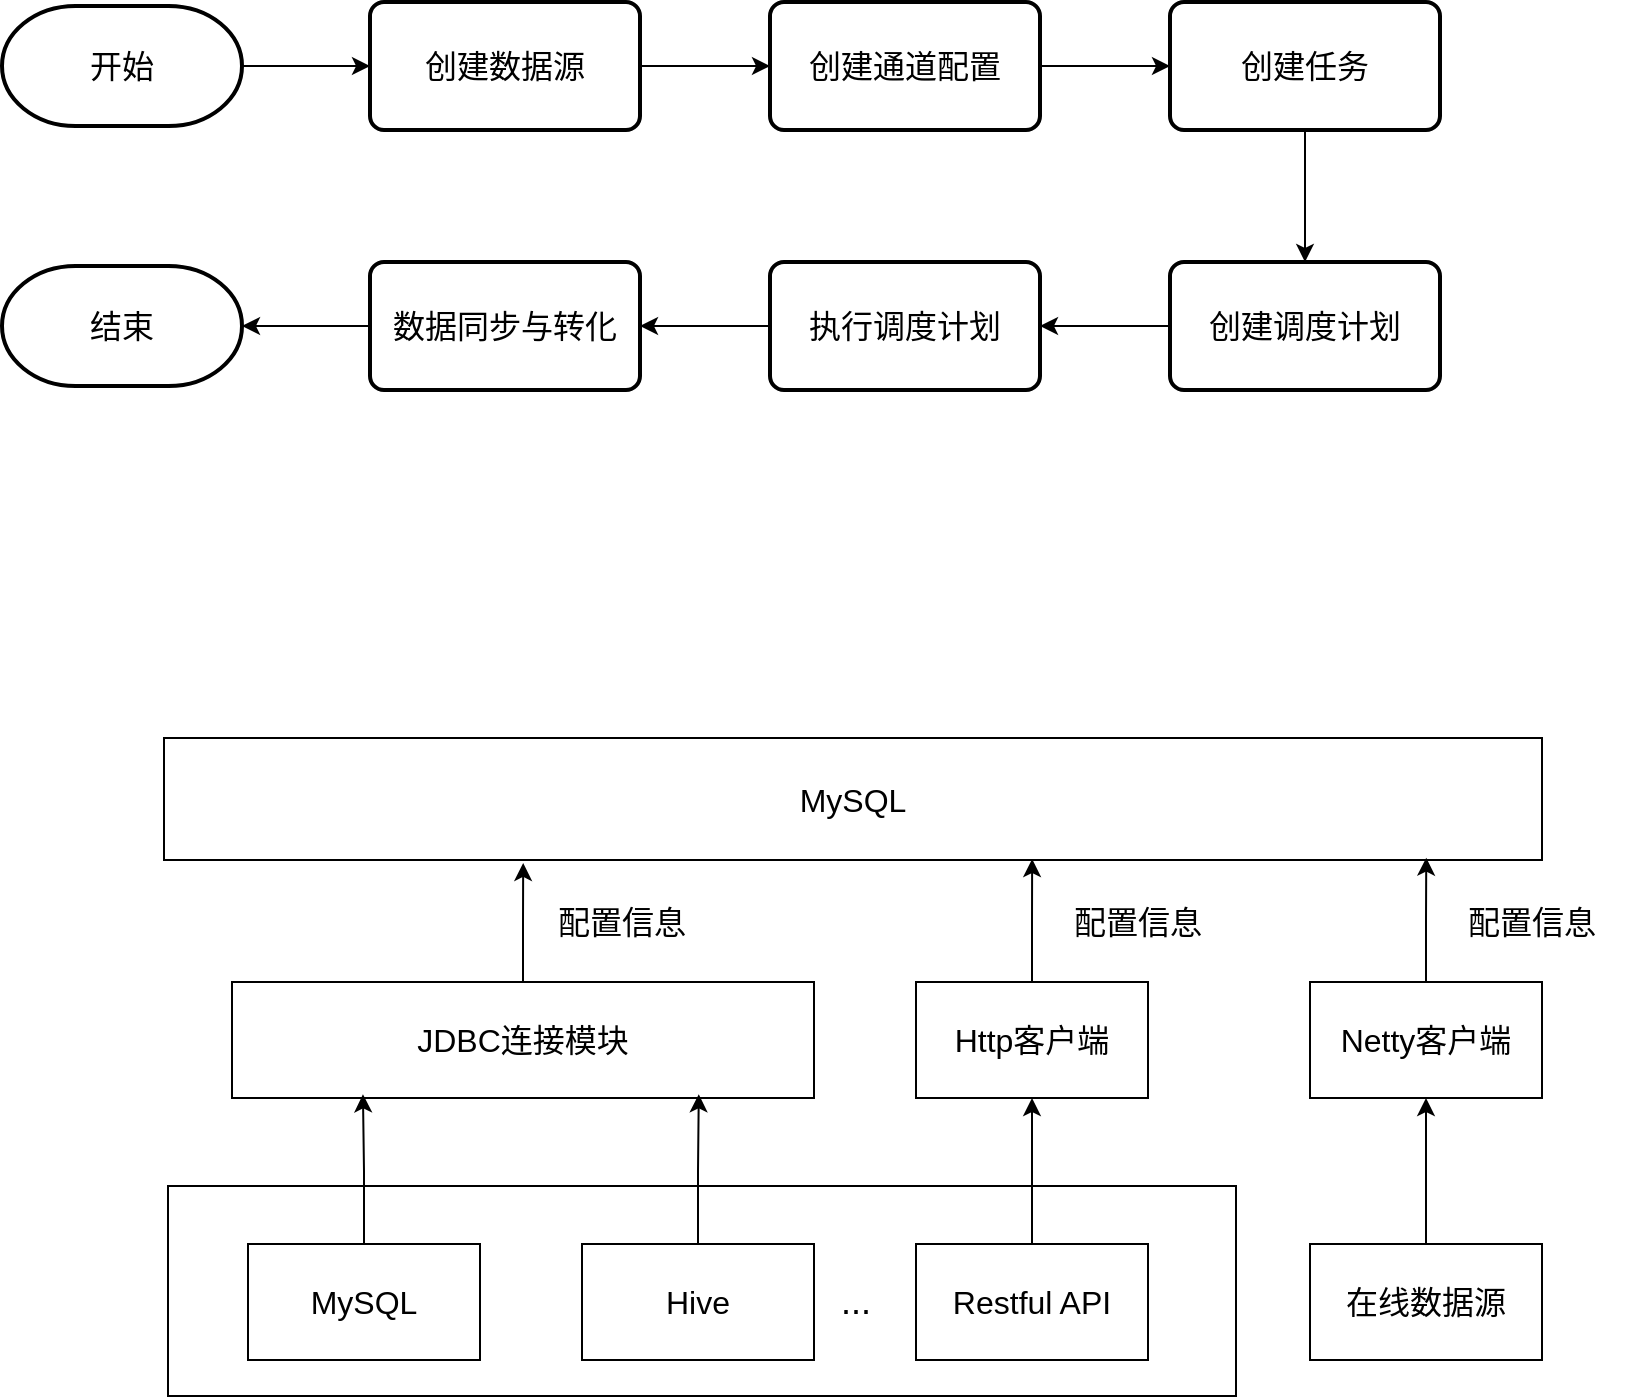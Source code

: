<mxfile version="23.1.7" type="github">
  <diagram name="第 1 页" id="nLZ4VMVFWtMFxBLOA02N">
    <mxGraphModel dx="1048" dy="639" grid="0" gridSize="10" guides="1" tooltips="1" connect="1" arrows="1" fold="1" page="1" pageScale="1" pageWidth="4681" pageHeight="3300" math="0" shadow="0">
      <root>
        <mxCell id="0" />
        <mxCell id="1" parent="0" />
        <mxCell id="zSw2SwVHiKAort44ZvVs-26" value="" style="rounded=0;whiteSpace=wrap;html=1;" vertex="1" parent="1">
          <mxGeometry x="145" y="936" width="534" height="105" as="geometry" />
        </mxCell>
        <mxCell id="zSw2SwVHiKAort44ZvVs-8" style="edgeStyle=orthogonalEdgeStyle;rounded=0;orthogonalLoop=1;jettySize=auto;html=1;exitX=1;exitY=0.5;exitDx=0;exitDy=0;exitPerimeter=0;entryX=0;entryY=0.5;entryDx=0;entryDy=0;" edge="1" parent="1" source="zSw2SwVHiKAort44ZvVs-2" target="zSw2SwVHiKAort44ZvVs-3">
          <mxGeometry relative="1" as="geometry" />
        </mxCell>
        <mxCell id="zSw2SwVHiKAort44ZvVs-2" value="&lt;font style=&quot;font-size: 16px;&quot;&gt;开始&lt;/font&gt;" style="strokeWidth=2;html=1;shape=mxgraph.flowchart.terminator;whiteSpace=wrap;" vertex="1" parent="1">
          <mxGeometry x="62" y="346" width="120" height="60" as="geometry" />
        </mxCell>
        <mxCell id="zSw2SwVHiKAort44ZvVs-9" style="edgeStyle=orthogonalEdgeStyle;rounded=0;orthogonalLoop=1;jettySize=auto;html=1;exitX=1;exitY=0.5;exitDx=0;exitDy=0;entryX=0;entryY=0.5;entryDx=0;entryDy=0;" edge="1" parent="1" source="zSw2SwVHiKAort44ZvVs-3" target="zSw2SwVHiKAort44ZvVs-4">
          <mxGeometry relative="1" as="geometry" />
        </mxCell>
        <mxCell id="zSw2SwVHiKAort44ZvVs-3" value="&lt;span style=&quot;font-size: 16px;&quot;&gt;创建数据源&lt;/span&gt;" style="rounded=1;whiteSpace=wrap;html=1;absoluteArcSize=1;arcSize=14;strokeWidth=2;" vertex="1" parent="1">
          <mxGeometry x="246" y="344" width="135" height="64" as="geometry" />
        </mxCell>
        <mxCell id="zSw2SwVHiKAort44ZvVs-10" style="edgeStyle=orthogonalEdgeStyle;rounded=0;orthogonalLoop=1;jettySize=auto;html=1;exitX=1;exitY=0.5;exitDx=0;exitDy=0;" edge="1" parent="1" source="zSw2SwVHiKAort44ZvVs-4" target="zSw2SwVHiKAort44ZvVs-6">
          <mxGeometry relative="1" as="geometry" />
        </mxCell>
        <mxCell id="zSw2SwVHiKAort44ZvVs-4" value="&lt;span style=&quot;font-size: 16px;&quot;&gt;创建通道配置&lt;/span&gt;" style="rounded=1;whiteSpace=wrap;html=1;absoluteArcSize=1;arcSize=14;strokeWidth=2;" vertex="1" parent="1">
          <mxGeometry x="446" y="344" width="135" height="64" as="geometry" />
        </mxCell>
        <mxCell id="zSw2SwVHiKAort44ZvVs-16" style="edgeStyle=orthogonalEdgeStyle;rounded=0;orthogonalLoop=1;jettySize=auto;html=1;exitX=0.5;exitY=1;exitDx=0;exitDy=0;entryX=0.5;entryY=0;entryDx=0;entryDy=0;" edge="1" parent="1" source="zSw2SwVHiKAort44ZvVs-6" target="zSw2SwVHiKAort44ZvVs-11">
          <mxGeometry relative="1" as="geometry" />
        </mxCell>
        <mxCell id="zSw2SwVHiKAort44ZvVs-6" value="&lt;span style=&quot;font-size: 16px;&quot;&gt;创建任务&lt;/span&gt;" style="rounded=1;whiteSpace=wrap;html=1;absoluteArcSize=1;arcSize=14;strokeWidth=2;" vertex="1" parent="1">
          <mxGeometry x="646" y="344" width="135" height="64" as="geometry" />
        </mxCell>
        <mxCell id="zSw2SwVHiKAort44ZvVs-17" style="edgeStyle=orthogonalEdgeStyle;rounded=0;orthogonalLoop=1;jettySize=auto;html=1;exitX=0;exitY=0.5;exitDx=0;exitDy=0;entryX=1;entryY=0.5;entryDx=0;entryDy=0;" edge="1" parent="1" source="zSw2SwVHiKAort44ZvVs-11" target="zSw2SwVHiKAort44ZvVs-13">
          <mxGeometry relative="1" as="geometry" />
        </mxCell>
        <mxCell id="zSw2SwVHiKAort44ZvVs-11" value="&lt;font style=&quot;font-size: 16px;&quot;&gt;创建调度计划&lt;/font&gt;" style="rounded=1;whiteSpace=wrap;html=1;absoluteArcSize=1;arcSize=14;strokeWidth=2;" vertex="1" parent="1">
          <mxGeometry x="646" y="474" width="135" height="64" as="geometry" />
        </mxCell>
        <mxCell id="zSw2SwVHiKAort44ZvVs-20" style="edgeStyle=orthogonalEdgeStyle;rounded=0;orthogonalLoop=1;jettySize=auto;html=1;exitX=0;exitY=0.5;exitDx=0;exitDy=0;" edge="1" parent="1" source="zSw2SwVHiKAort44ZvVs-13" target="zSw2SwVHiKAort44ZvVs-19">
          <mxGeometry relative="1" as="geometry" />
        </mxCell>
        <mxCell id="zSw2SwVHiKAort44ZvVs-13" value="&lt;span style=&quot;font-size: 16px;&quot;&gt;执行调度计划&lt;/span&gt;" style="rounded=1;whiteSpace=wrap;html=1;absoluteArcSize=1;arcSize=14;strokeWidth=2;" vertex="1" parent="1">
          <mxGeometry x="446" y="474" width="135" height="64" as="geometry" />
        </mxCell>
        <mxCell id="zSw2SwVHiKAort44ZvVs-18" value="&lt;font style=&quot;font-size: 16px;&quot;&gt;结束&lt;/font&gt;" style="strokeWidth=2;html=1;shape=mxgraph.flowchart.terminator;whiteSpace=wrap;" vertex="1" parent="1">
          <mxGeometry x="62" y="476" width="120" height="60" as="geometry" />
        </mxCell>
        <mxCell id="zSw2SwVHiKAort44ZvVs-21" style="edgeStyle=orthogonalEdgeStyle;rounded=0;orthogonalLoop=1;jettySize=auto;html=1;exitX=0;exitY=0.5;exitDx=0;exitDy=0;" edge="1" parent="1" source="zSw2SwVHiKAort44ZvVs-19" target="zSw2SwVHiKAort44ZvVs-18">
          <mxGeometry relative="1" as="geometry" />
        </mxCell>
        <mxCell id="zSw2SwVHiKAort44ZvVs-19" value="&lt;span style=&quot;font-size: 16px;&quot;&gt;数据同步与转化&lt;/span&gt;" style="rounded=1;whiteSpace=wrap;html=1;absoluteArcSize=1;arcSize=14;strokeWidth=2;" vertex="1" parent="1">
          <mxGeometry x="246" y="474" width="135" height="64" as="geometry" />
        </mxCell>
        <mxCell id="zSw2SwVHiKAort44ZvVs-22" value="&lt;font style=&quot;font-size: 16px;&quot;&gt;MySQL&lt;/font&gt;" style="rounded=0;whiteSpace=wrap;html=1;" vertex="1" parent="1">
          <mxGeometry x="185" y="965" width="116" height="58" as="geometry" />
        </mxCell>
        <mxCell id="zSw2SwVHiKAort44ZvVs-48" style="edgeStyle=orthogonalEdgeStyle;rounded=0;orthogonalLoop=1;jettySize=auto;html=1;exitX=0.5;exitY=0;exitDx=0;exitDy=0;entryX=0.5;entryY=1;entryDx=0;entryDy=0;" edge="1" parent="1" source="zSw2SwVHiKAort44ZvVs-23" target="zSw2SwVHiKAort44ZvVs-47">
          <mxGeometry relative="1" as="geometry" />
        </mxCell>
        <mxCell id="zSw2SwVHiKAort44ZvVs-23" value="&lt;font style=&quot;font-size: 16px;&quot;&gt;Restful API&lt;/font&gt;" style="rounded=0;whiteSpace=wrap;html=1;" vertex="1" parent="1">
          <mxGeometry x="519" y="965" width="116" height="58" as="geometry" />
        </mxCell>
        <mxCell id="zSw2SwVHiKAort44ZvVs-24" value="&lt;font style=&quot;font-size: 16px;&quot;&gt;Hive&lt;/font&gt;" style="rounded=0;whiteSpace=wrap;html=1;" vertex="1" parent="1">
          <mxGeometry x="352" y="965" width="116" height="58" as="geometry" />
        </mxCell>
        <mxCell id="zSw2SwVHiKAort44ZvVs-38" style="edgeStyle=orthogonalEdgeStyle;rounded=0;orthogonalLoop=1;jettySize=auto;html=1;exitX=0.5;exitY=0;exitDx=0;exitDy=0;entryX=0.5;entryY=1;entryDx=0;entryDy=0;" edge="1" parent="1" source="zSw2SwVHiKAort44ZvVs-25" target="zSw2SwVHiKAort44ZvVs-27">
          <mxGeometry relative="1" as="geometry" />
        </mxCell>
        <mxCell id="zSw2SwVHiKAort44ZvVs-25" value="&lt;span style=&quot;font-size: 16px;&quot;&gt;在线数据源&lt;/span&gt;" style="rounded=0;whiteSpace=wrap;html=1;" vertex="1" parent="1">
          <mxGeometry x="716" y="965" width="116" height="58" as="geometry" />
        </mxCell>
        <mxCell id="zSw2SwVHiKAort44ZvVs-27" value="&lt;span style=&quot;font-size: 16px;&quot;&gt;Netty客户端&lt;/span&gt;" style="rounded=0;whiteSpace=wrap;html=1;" vertex="1" parent="1">
          <mxGeometry x="716" y="834" width="116" height="58" as="geometry" />
        </mxCell>
        <mxCell id="zSw2SwVHiKAort44ZvVs-30" value="&lt;font style=&quot;font-size: 18px;&quot;&gt;...&lt;/font&gt;" style="text;html=1;align=center;verticalAlign=middle;whiteSpace=wrap;rounded=0;" vertex="1" parent="1">
          <mxGeometry x="459" y="979" width="60" height="30" as="geometry" />
        </mxCell>
        <mxCell id="zSw2SwVHiKAort44ZvVs-31" style="edgeStyle=orthogonalEdgeStyle;rounded=0;orthogonalLoop=1;jettySize=auto;html=1;exitX=0.5;exitY=1;exitDx=0;exitDy=0;" edge="1" parent="1" source="zSw2SwVHiKAort44ZvVs-30" target="zSw2SwVHiKAort44ZvVs-30">
          <mxGeometry relative="1" as="geometry" />
        </mxCell>
        <mxCell id="zSw2SwVHiKAort44ZvVs-53" style="edgeStyle=orthogonalEdgeStyle;rounded=0;orthogonalLoop=1;jettySize=auto;html=1;exitX=0.5;exitY=0;exitDx=0;exitDy=0;" edge="1" parent="1" source="zSw2SwVHiKAort44ZvVs-43">
          <mxGeometry relative="1" as="geometry">
            <mxPoint x="322.588" y="774.47" as="targetPoint" />
          </mxGeometry>
        </mxCell>
        <mxCell id="zSw2SwVHiKAort44ZvVs-43" value="&lt;font style=&quot;font-size: 16px;&quot;&gt;JDBC连接模块&lt;/font&gt;" style="rounded=0;whiteSpace=wrap;html=1;" vertex="1" parent="1">
          <mxGeometry x="177" y="834" width="291" height="58" as="geometry" />
        </mxCell>
        <mxCell id="zSw2SwVHiKAort44ZvVs-44" style="edgeStyle=orthogonalEdgeStyle;rounded=0;orthogonalLoop=1;jettySize=auto;html=1;exitX=0.5;exitY=0;exitDx=0;exitDy=0;entryX=0.225;entryY=0.968;entryDx=0;entryDy=0;entryPerimeter=0;" edge="1" parent="1" source="zSw2SwVHiKAort44ZvVs-22" target="zSw2SwVHiKAort44ZvVs-43">
          <mxGeometry relative="1" as="geometry" />
        </mxCell>
        <mxCell id="zSw2SwVHiKAort44ZvVs-45" style="edgeStyle=orthogonalEdgeStyle;rounded=0;orthogonalLoop=1;jettySize=auto;html=1;exitX=0.5;exitY=0;exitDx=0;exitDy=0;entryX=0.802;entryY=0.968;entryDx=0;entryDy=0;entryPerimeter=0;" edge="1" parent="1" source="zSw2SwVHiKAort44ZvVs-24" target="zSw2SwVHiKAort44ZvVs-43">
          <mxGeometry relative="1" as="geometry" />
        </mxCell>
        <mxCell id="zSw2SwVHiKAort44ZvVs-47" value="&lt;font style=&quot;font-size: 16px;&quot;&gt;Http客户端&lt;/font&gt;" style="rounded=0;whiteSpace=wrap;html=1;" vertex="1" parent="1">
          <mxGeometry x="519" y="834" width="116" height="58" as="geometry" />
        </mxCell>
        <mxCell id="zSw2SwVHiKAort44ZvVs-49" value="&lt;font style=&quot;font-size: 16px;&quot;&gt;MySQL&lt;/font&gt;" style="rounded=0;whiteSpace=wrap;html=1;" vertex="1" parent="1">
          <mxGeometry x="143" y="712" width="689" height="61" as="geometry" />
        </mxCell>
        <mxCell id="zSw2SwVHiKAort44ZvVs-51" style="edgeStyle=orthogonalEdgeStyle;rounded=0;orthogonalLoop=1;jettySize=auto;html=1;exitX=0.5;exitY=0;exitDx=0;exitDy=0;entryX=0.63;entryY=0.992;entryDx=0;entryDy=0;entryPerimeter=0;" edge="1" parent="1" source="zSw2SwVHiKAort44ZvVs-47" target="zSw2SwVHiKAort44ZvVs-49">
          <mxGeometry relative="1" as="geometry" />
        </mxCell>
        <mxCell id="zSw2SwVHiKAort44ZvVs-52" style="edgeStyle=orthogonalEdgeStyle;rounded=0;orthogonalLoop=1;jettySize=auto;html=1;exitX=0.5;exitY=0;exitDx=0;exitDy=0;entryX=0.916;entryY=0.981;entryDx=0;entryDy=0;entryPerimeter=0;" edge="1" parent="1" source="zSw2SwVHiKAort44ZvVs-27" target="zSw2SwVHiKAort44ZvVs-49">
          <mxGeometry relative="1" as="geometry" />
        </mxCell>
        <mxCell id="zSw2SwVHiKAort44ZvVs-55" value="&lt;font style=&quot;font-size: 16px;&quot;&gt;配置信息&lt;/font&gt;" style="text;html=1;align=center;verticalAlign=middle;whiteSpace=wrap;rounded=0;" vertex="1" parent="1">
          <mxGeometry x="326" y="789" width="92" height="29" as="geometry" />
        </mxCell>
        <mxCell id="zSw2SwVHiKAort44ZvVs-56" value="&lt;font style=&quot;font-size: 16px;&quot;&gt;配置信息&lt;/font&gt;" style="text;html=1;align=center;verticalAlign=middle;whiteSpace=wrap;rounded=0;" vertex="1" parent="1">
          <mxGeometry x="584" y="789" width="92" height="29" as="geometry" />
        </mxCell>
        <mxCell id="zSw2SwVHiKAort44ZvVs-58" value="&lt;font style=&quot;font-size: 16px;&quot;&gt;配置信息&lt;/font&gt;" style="text;html=1;align=center;verticalAlign=middle;whiteSpace=wrap;rounded=0;" vertex="1" parent="1">
          <mxGeometry x="781" y="789" width="92" height="29" as="geometry" />
        </mxCell>
      </root>
    </mxGraphModel>
  </diagram>
</mxfile>

